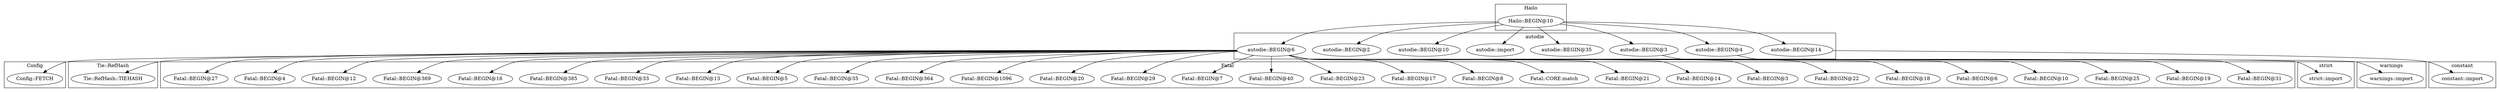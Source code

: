 digraph {
graph [overlap=false]
subgraph cluster_Config {
	label="Config";
	"Config::FETCH";
}
subgraph cluster_autodie {
	label="autodie";
	"autodie::BEGIN@6";
	"autodie::BEGIN@3";
	"autodie::BEGIN@4";
	"autodie::BEGIN@35";
	"autodie::import";
	"autodie::BEGIN@10";
	"autodie::BEGIN@2";
	"autodie::BEGIN@14";
}
subgraph cluster_warnings {
	label="warnings";
	"warnings::import";
}
subgraph cluster_strict {
	label="strict";
	"strict::import";
}
subgraph cluster_Tie_RefHash {
	label="Tie::RefHash";
	"Tie::RefHash::TIEHASH";
}
subgraph cluster_Hailo {
	label="Hailo";
	"Hailo::BEGIN@10";
}
subgraph cluster_Fatal {
	label="Fatal";
	"Fatal::BEGIN@31";
	"Fatal::BEGIN@19";
	"Fatal::BEGIN@25";
	"Fatal::BEGIN@10";
	"Fatal::BEGIN@6";
	"Fatal::BEGIN@18";
	"Fatal::BEGIN@22";
	"Fatal::BEGIN@3";
	"Fatal::BEGIN@14";
	"Fatal::BEGIN@21";
	"Fatal::CORE:match";
	"Fatal::BEGIN@8";
	"Fatal::BEGIN@17";
	"Fatal::BEGIN@23";
	"Fatal::BEGIN@40";
	"Fatal::BEGIN@7";
	"Fatal::BEGIN@29";
	"Fatal::BEGIN@20";
	"Fatal::BEGIN@1096";
	"Fatal::BEGIN@364";
	"Fatal::BEGIN@35";
	"Fatal::BEGIN@5";
	"Fatal::BEGIN@13";
	"Fatal::BEGIN@33";
	"Fatal::BEGIN@385";
	"Fatal::BEGIN@16";
	"Fatal::BEGIN@369";
	"Fatal::BEGIN@12";
	"Fatal::BEGIN@4";
	"Fatal::BEGIN@27";
}
subgraph cluster_constant {
	label="constant";
	"constant::import";
}
"autodie::BEGIN@6" -> "Fatal::BEGIN@21";
"autodie::BEGIN@6" -> "Fatal::BEGIN@7";
"autodie::BEGIN@6" -> "Tie::RefHash::TIEHASH";
"autodie::BEGIN@6" -> "Fatal::BEGIN@1096";
"Hailo::BEGIN@10" -> "autodie::BEGIN@2";
"autodie::BEGIN@6" -> "Fatal::BEGIN@5";
"autodie::BEGIN@6" -> "Fatal::BEGIN@385";
"Hailo::BEGIN@10" -> "autodie::BEGIN@3";
"autodie::BEGIN@14" -> "constant::import";
"autodie::BEGIN@6" -> "Fatal::BEGIN@10";
"autodie::BEGIN@6" -> "Fatal::BEGIN@25";
"autodie::BEGIN@6" -> "Fatal::BEGIN@3";
"autodie::BEGIN@6" -> "Fatal::BEGIN@14";
"Hailo::BEGIN@10" -> "autodie::BEGIN@14";
"Hailo::BEGIN@10" -> "autodie::BEGIN@4";
"autodie::BEGIN@6" -> "Fatal::BEGIN@364";
"autodie::BEGIN@6" -> "Fatal::BEGIN@35";
"autodie::BEGIN@4" -> "warnings::import";
"autodie::BEGIN@6" -> "Fatal::BEGIN@13";
"autodie::BEGIN@6" -> "Fatal::BEGIN@12";
"autodie::BEGIN@6" -> "Fatal::BEGIN@19";
"Hailo::BEGIN@10" -> "autodie::BEGIN@6";
"autodie::BEGIN@6" -> "Fatal::BEGIN@31";
"autodie::BEGIN@6" -> "Fatal::BEGIN@18";
"autodie::BEGIN@6" -> "Fatal::BEGIN@22";
"autodie::BEGIN@6" -> "Fatal::BEGIN@17";
"autodie::BEGIN@6" -> "Fatal::BEGIN@40";
"autodie::BEGIN@6" -> "Fatal::BEGIN@20";
"autodie::BEGIN@6" -> "Fatal::BEGIN@33";
"autodie::BEGIN@6" -> "Fatal::BEGIN@16";
"Hailo::BEGIN@10" -> "autodie::BEGIN@35";
"autodie::BEGIN@6" -> "Fatal::BEGIN@27";
"Hailo::BEGIN@10" -> "autodie::BEGIN@10";
"autodie::BEGIN@6" -> "Fatal::BEGIN@6";
"autodie::BEGIN@6" -> "Fatal::BEGIN@8";
"autodie::BEGIN@6" -> "Fatal::CORE:match";
"autodie::BEGIN@6" -> "Fatal::BEGIN@23";
"autodie::BEGIN@6" -> "Config::FETCH";
"autodie::BEGIN@6" -> "Fatal::BEGIN@29";
"Hailo::BEGIN@10" -> "autodie::import";
"autodie::BEGIN@6" -> "Fatal::BEGIN@369";
"autodie::BEGIN@6" -> "Fatal::BEGIN@4";
"autodie::BEGIN@3" -> "strict::import";
}
